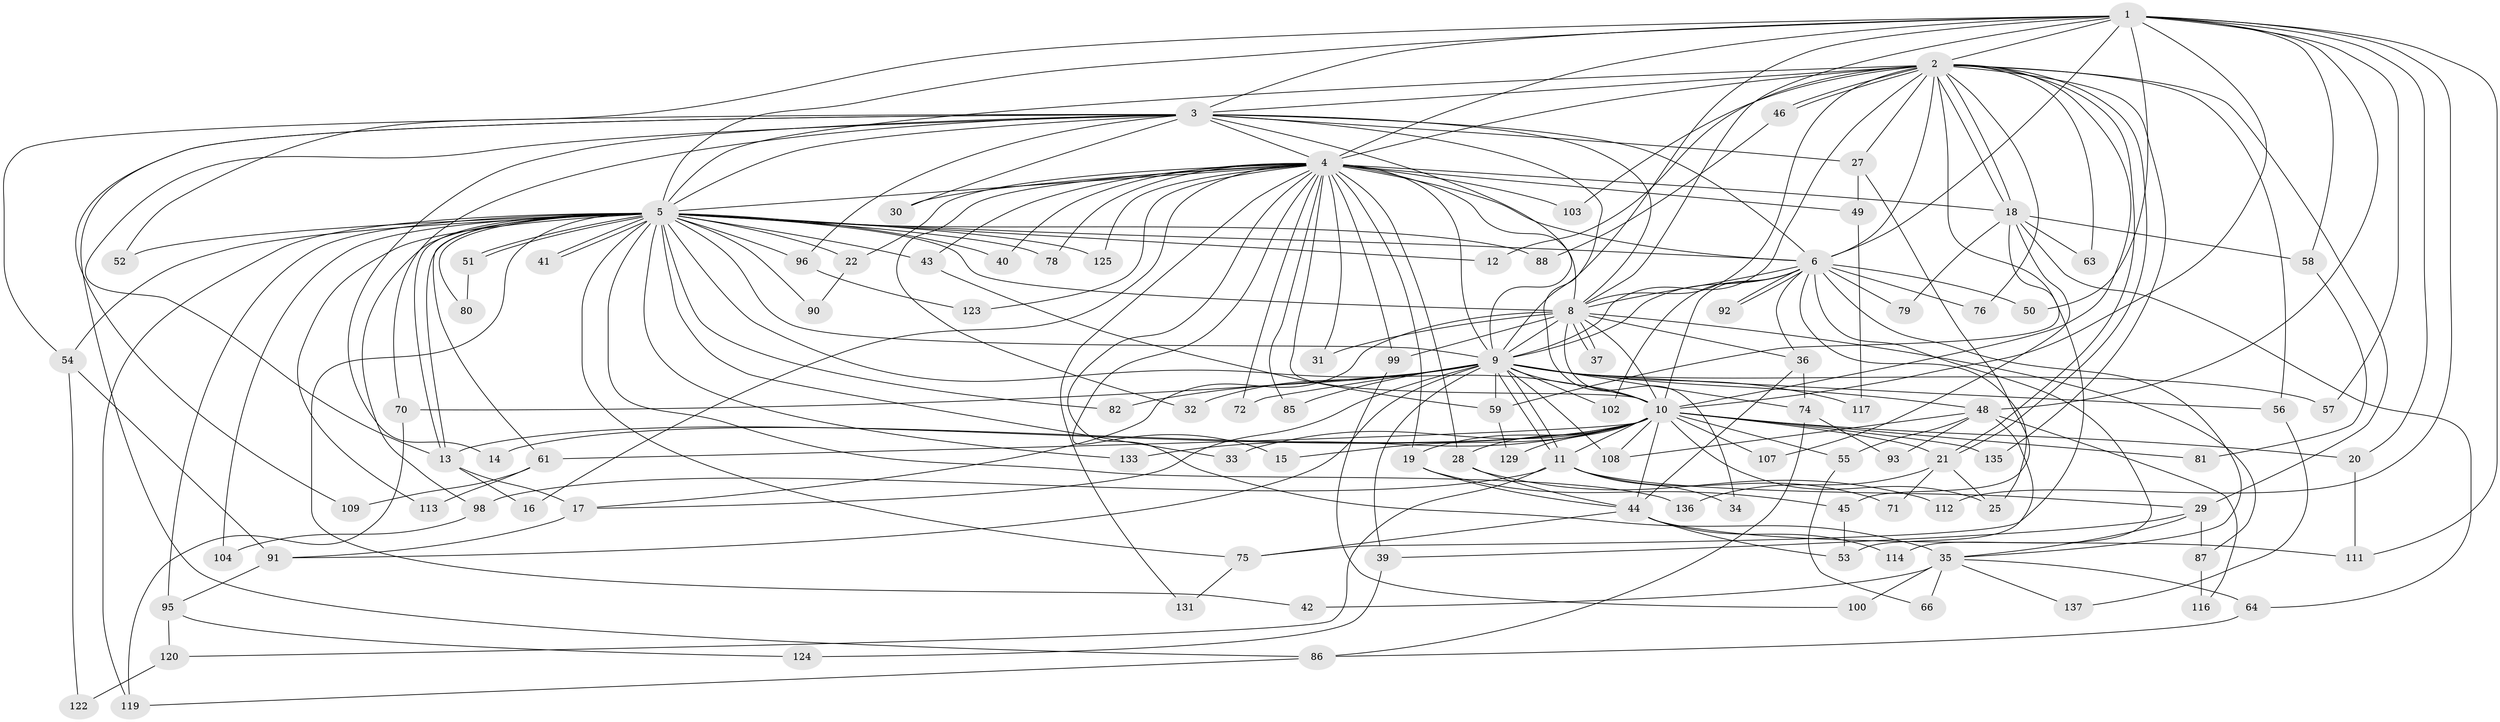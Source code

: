// Generated by graph-tools (version 1.1) at 2025/51/02/27/25 19:51:49]
// undirected, 105 vertices, 246 edges
graph export_dot {
graph [start="1"]
  node [color=gray90,style=filled];
  1 [super="+24"];
  2 [super="+130"];
  3 [super="+118"];
  4 [super="+7"];
  5 [super="+38"];
  6 [super="+101"];
  8 [super="+84"];
  9 [super="+62"];
  10 [super="+23"];
  11 [super="+60"];
  12;
  13 [super="+89"];
  14;
  15;
  16;
  17;
  18 [super="+26"];
  19 [super="+73"];
  20;
  21 [super="+47"];
  22;
  25 [super="+106"];
  27 [super="+77"];
  28;
  29 [super="+83"];
  30 [super="+65"];
  31;
  32 [super="+134"];
  33;
  34;
  35 [super="+67"];
  36 [super="+68"];
  37;
  39;
  40;
  41;
  42;
  43 [super="+121"];
  44;
  45 [super="+69"];
  46;
  48 [super="+126"];
  49;
  50;
  51;
  52;
  53;
  54 [super="+115"];
  55;
  56;
  57;
  58;
  59 [super="+97"];
  61;
  63;
  64;
  66;
  70;
  71;
  72;
  74 [super="+94"];
  75 [super="+127"];
  76;
  78;
  79;
  80;
  81;
  82;
  85;
  86;
  87;
  88;
  90;
  91;
  92;
  93;
  95 [super="+105"];
  96;
  98;
  99;
  100;
  102;
  103;
  104;
  107;
  108 [super="+110"];
  109;
  111 [super="+128"];
  112;
  113;
  114;
  116;
  117;
  119 [super="+132"];
  120;
  122;
  123;
  124;
  125;
  129;
  131;
  133;
  135;
  136;
  137;
  1 -- 2 [weight=2];
  1 -- 3;
  1 -- 4 [weight=2];
  1 -- 5;
  1 -- 6;
  1 -- 8;
  1 -- 9;
  1 -- 10;
  1 -- 20;
  1 -- 48 [weight=2];
  1 -- 50;
  1 -- 52;
  1 -- 57;
  1 -- 58;
  1 -- 111;
  1 -- 112;
  2 -- 3;
  2 -- 4 [weight=2];
  2 -- 5;
  2 -- 6 [weight=2];
  2 -- 8;
  2 -- 9;
  2 -- 10;
  2 -- 12;
  2 -- 18;
  2 -- 18;
  2 -- 21;
  2 -- 21;
  2 -- 27;
  2 -- 29;
  2 -- 46;
  2 -- 46;
  2 -- 56;
  2 -- 63;
  2 -- 75;
  2 -- 76;
  2 -- 103;
  2 -- 135;
  3 -- 4 [weight=2];
  3 -- 5;
  3 -- 6;
  3 -- 8;
  3 -- 9;
  3 -- 10;
  3 -- 14;
  3 -- 27 [weight=2];
  3 -- 30 [weight=2];
  3 -- 54;
  3 -- 70;
  3 -- 86;
  3 -- 96;
  3 -- 109;
  3 -- 13;
  4 -- 5 [weight=2];
  4 -- 6 [weight=3];
  4 -- 8 [weight=2];
  4 -- 9 [weight=2];
  4 -- 10 [weight=2];
  4 -- 15;
  4 -- 16;
  4 -- 19;
  4 -- 22;
  4 -- 30;
  4 -- 32;
  4 -- 35;
  4 -- 40;
  4 -- 49;
  4 -- 72;
  4 -- 78;
  4 -- 99;
  4 -- 103;
  4 -- 131;
  4 -- 85;
  4 -- 28;
  4 -- 31;
  4 -- 123;
  4 -- 125;
  4 -- 43;
  4 -- 18;
  5 -- 6;
  5 -- 8;
  5 -- 9 [weight=2];
  5 -- 10 [weight=2];
  5 -- 12;
  5 -- 13;
  5 -- 13;
  5 -- 22;
  5 -- 33;
  5 -- 41;
  5 -- 41;
  5 -- 42;
  5 -- 43 [weight=2];
  5 -- 51;
  5 -- 51;
  5 -- 78;
  5 -- 80;
  5 -- 82;
  5 -- 88;
  5 -- 90;
  5 -- 95 [weight=2];
  5 -- 96;
  5 -- 98;
  5 -- 104;
  5 -- 113;
  5 -- 119;
  5 -- 125;
  5 -- 133;
  5 -- 136;
  5 -- 40;
  5 -- 75;
  5 -- 52;
  5 -- 54;
  5 -- 61;
  6 -- 8;
  6 -- 9;
  6 -- 10;
  6 -- 35;
  6 -- 36;
  6 -- 50;
  6 -- 76;
  6 -- 79;
  6 -- 92;
  6 -- 92;
  6 -- 102;
  6 -- 114;
  6 -- 25;
  8 -- 9;
  8 -- 10;
  8 -- 31;
  8 -- 34;
  8 -- 36;
  8 -- 37;
  8 -- 37;
  8 -- 87;
  8 -- 99;
  8 -- 17;
  9 -- 10;
  9 -- 11;
  9 -- 11;
  9 -- 17;
  9 -- 32 [weight=2];
  9 -- 39;
  9 -- 48;
  9 -- 56;
  9 -- 57;
  9 -- 59;
  9 -- 72;
  9 -- 74;
  9 -- 82;
  9 -- 85;
  9 -- 91;
  9 -- 102;
  9 -- 108;
  9 -- 117;
  9 -- 70;
  10 -- 14;
  10 -- 15;
  10 -- 19;
  10 -- 20 [weight=2];
  10 -- 25;
  10 -- 28;
  10 -- 33;
  10 -- 44;
  10 -- 55;
  10 -- 61;
  10 -- 81;
  10 -- 107;
  10 -- 108;
  10 -- 129;
  10 -- 133;
  10 -- 135;
  10 -- 13;
  10 -- 11;
  10 -- 21;
  11 -- 29;
  11 -- 34;
  11 -- 98;
  11 -- 120;
  11 -- 71;
  13 -- 16;
  13 -- 17;
  17 -- 91;
  18 -- 58;
  18 -- 63;
  18 -- 107;
  18 -- 64;
  18 -- 79;
  18 -- 59;
  19 -- 45;
  19 -- 44;
  20 -- 111;
  21 -- 25;
  21 -- 71;
  21 -- 136;
  22 -- 90;
  27 -- 45;
  27 -- 49;
  28 -- 44;
  28 -- 112;
  29 -- 39;
  29 -- 87;
  29 -- 35;
  35 -- 42 [weight=2];
  35 -- 64;
  35 -- 66;
  35 -- 100;
  35 -- 137;
  36 -- 74;
  36 -- 44;
  39 -- 124;
  43 -- 59;
  44 -- 53;
  44 -- 114;
  44 -- 75;
  44 -- 111;
  45 -- 53;
  46 -- 88;
  48 -- 53;
  48 -- 55;
  48 -- 93;
  48 -- 116;
  48 -- 108;
  49 -- 117;
  51 -- 80;
  54 -- 122;
  54 -- 91;
  55 -- 66;
  56 -- 137;
  58 -- 81;
  59 -- 129;
  61 -- 109;
  61 -- 113;
  64 -- 86;
  70 -- 119;
  74 -- 93;
  74 -- 86;
  75 -- 131;
  86 -- 119;
  87 -- 116;
  91 -- 95;
  95 -- 120;
  95 -- 124;
  96 -- 123;
  98 -- 104;
  99 -- 100;
  120 -- 122;
}

